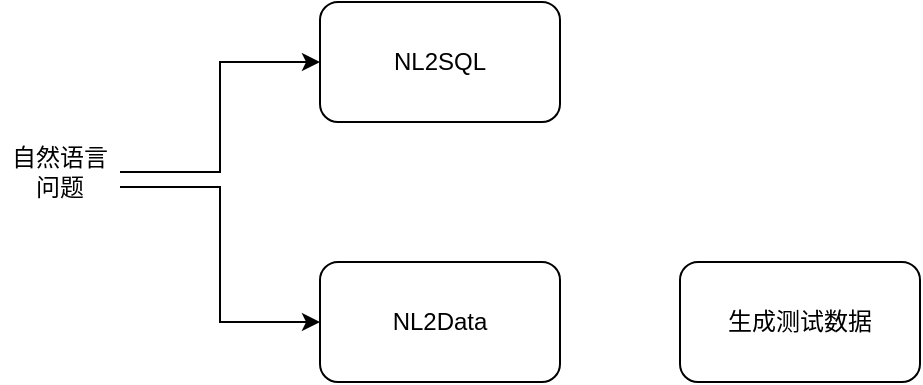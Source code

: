 <mxfile version="24.7.4">
  <diagram name="第 1 页" id="5uQb8BLofHuRorWKVgl2">
    <mxGraphModel dx="1509" dy="777" grid="1" gridSize="10" guides="1" tooltips="1" connect="1" arrows="1" fold="1" page="0" pageScale="1" pageWidth="1169" pageHeight="827" math="0" shadow="0">
      <root>
        <mxCell id="0" />
        <mxCell id="1" parent="0" />
        <mxCell id="aTtAR8WaTOCwyV2jEVuq-2" value="NL2SQL" style="rounded=1;whiteSpace=wrap;html=1;" vertex="1" parent="1">
          <mxGeometry x="180" y="150" width="120" height="60" as="geometry" />
        </mxCell>
        <mxCell id="aTtAR8WaTOCwyV2jEVuq-3" value="NL2Data" style="rounded=1;whiteSpace=wrap;html=1;" vertex="1" parent="1">
          <mxGeometry x="180" y="280" width="120" height="60" as="geometry" />
        </mxCell>
        <mxCell id="aTtAR8WaTOCwyV2jEVuq-20" style="edgeStyle=orthogonalEdgeStyle;rounded=0;orthogonalLoop=1;jettySize=auto;html=1;exitX=1;exitY=0.5;exitDx=0;exitDy=0;entryX=0;entryY=0.5;entryDx=0;entryDy=0;" edge="1" parent="1" source="aTtAR8WaTOCwyV2jEVuq-17" target="aTtAR8WaTOCwyV2jEVuq-2">
          <mxGeometry relative="1" as="geometry" />
        </mxCell>
        <mxCell id="aTtAR8WaTOCwyV2jEVuq-22" style="edgeStyle=orthogonalEdgeStyle;rounded=0;orthogonalLoop=1;jettySize=auto;html=1;exitX=1;exitY=0.75;exitDx=0;exitDy=0;entryX=0;entryY=0.5;entryDx=0;entryDy=0;" edge="1" parent="1" source="aTtAR8WaTOCwyV2jEVuq-17" target="aTtAR8WaTOCwyV2jEVuq-3">
          <mxGeometry relative="1" as="geometry" />
        </mxCell>
        <mxCell id="aTtAR8WaTOCwyV2jEVuq-17" value="自然语言问题" style="text;html=1;align=center;verticalAlign=middle;whiteSpace=wrap;rounded=0;" vertex="1" parent="1">
          <mxGeometry x="20" y="220" width="60" height="30" as="geometry" />
        </mxCell>
        <mxCell id="aTtAR8WaTOCwyV2jEVuq-23" value="生成测试数据" style="rounded=1;whiteSpace=wrap;html=1;" vertex="1" parent="1">
          <mxGeometry x="360" y="280" width="120" height="60" as="geometry" />
        </mxCell>
      </root>
    </mxGraphModel>
  </diagram>
</mxfile>
